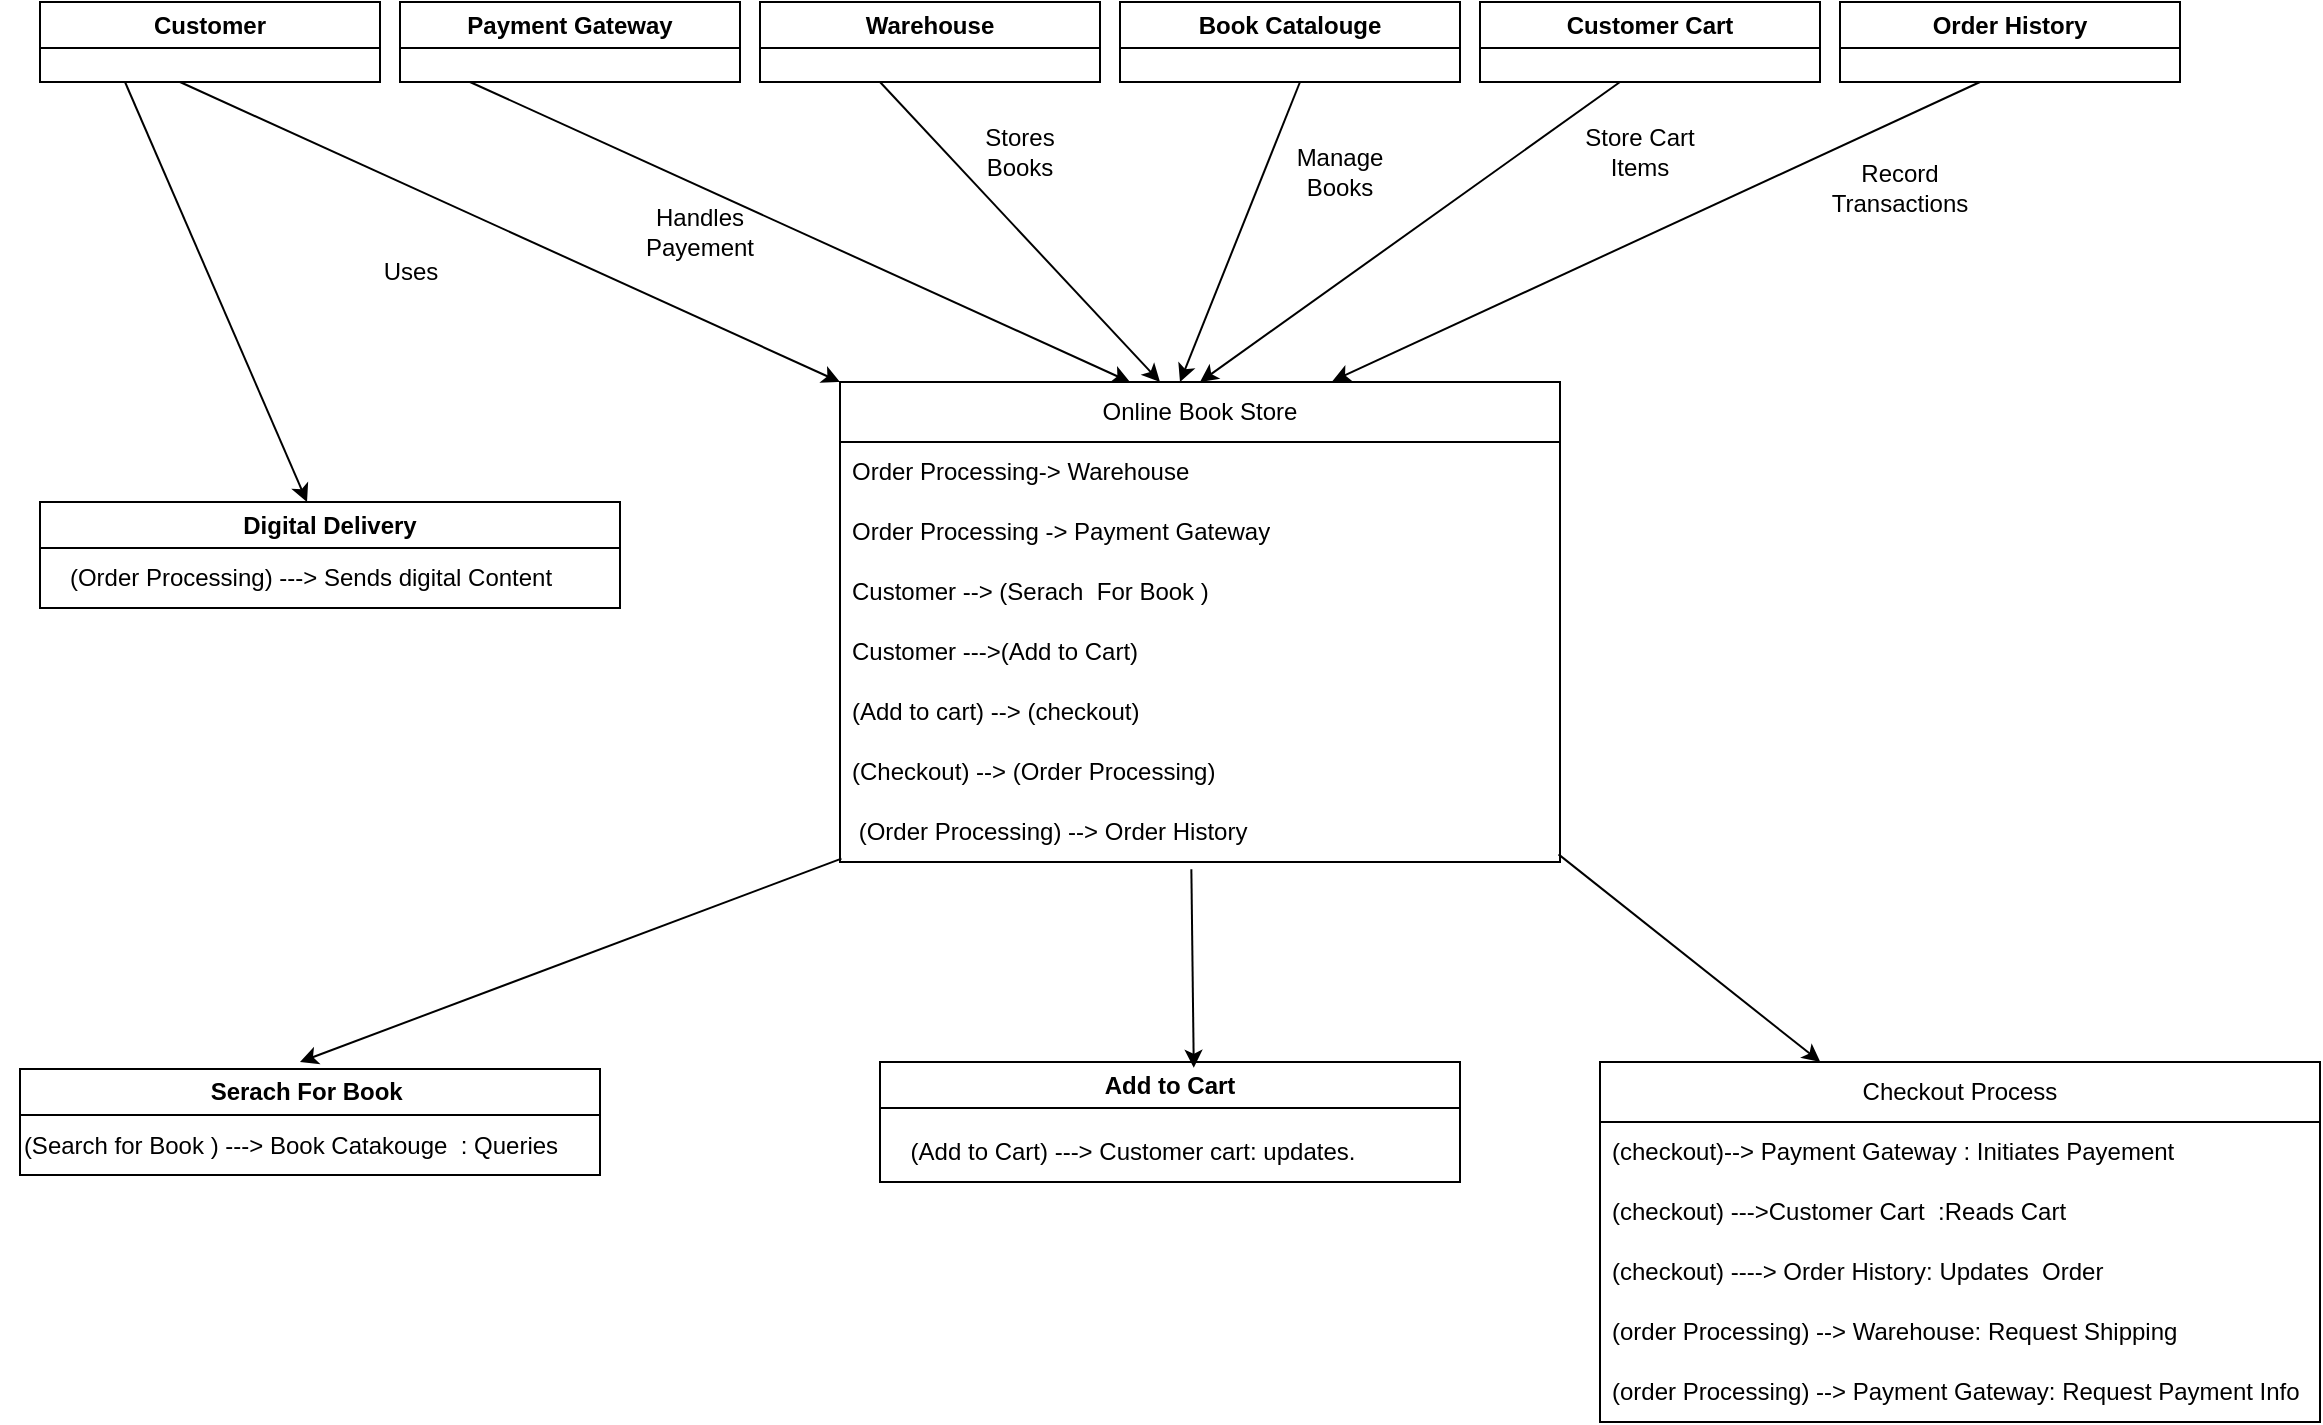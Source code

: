 <mxfile version="21.7.2" type="github">
  <diagram name="Page-1" id="e7e014a7-5840-1c2e-5031-d8a46d1fe8dd">
    <mxGraphModel dx="1431" dy="832" grid="1" gridSize="10" guides="1" tooltips="1" connect="1" arrows="1" fold="1" page="1" pageScale="1" pageWidth="1169" pageHeight="826" background="none" math="0" shadow="0">
      <root>
        <mxCell id="0" />
        <mxCell id="1" parent="0" />
        <mxCell id="bN8ejbelT_9eSDVCJ1QS-51" value="Customer" style="swimlane;whiteSpace=wrap;html=1;" parent="1" vertex="1">
          <mxGeometry x="40" y="110" width="170" height="40" as="geometry" />
        </mxCell>
        <mxCell id="bN8ejbelT_9eSDVCJ1QS-52" value="Payment Gateway" style="swimlane;whiteSpace=wrap;html=1;" parent="1" vertex="1">
          <mxGeometry x="220" y="110" width="170" height="40" as="geometry" />
        </mxCell>
        <mxCell id="bN8ejbelT_9eSDVCJ1QS-54" value="Warehouse" style="swimlane;whiteSpace=wrap;html=1;" parent="1" vertex="1">
          <mxGeometry x="400" y="110" width="170" height="40" as="geometry" />
        </mxCell>
        <mxCell id="bN8ejbelT_9eSDVCJ1QS-55" value="Book Catalouge" style="swimlane;whiteSpace=wrap;html=1;" parent="1" vertex="1">
          <mxGeometry x="580" y="110" width="170" height="40" as="geometry" />
        </mxCell>
        <mxCell id="bN8ejbelT_9eSDVCJ1QS-56" value="Customer Cart" style="swimlane;whiteSpace=wrap;html=1;" parent="1" vertex="1">
          <mxGeometry x="760" y="110" width="170" height="40" as="geometry" />
        </mxCell>
        <mxCell id="bN8ejbelT_9eSDVCJ1QS-57" value="Order History" style="swimlane;whiteSpace=wrap;html=1;" parent="1" vertex="1">
          <mxGeometry x="940" y="110" width="170" height="40" as="geometry" />
        </mxCell>
        <mxCell id="bN8ejbelT_9eSDVCJ1QS-80" value="Online Book Store" style="swimlane;fontStyle=0;childLayout=stackLayout;horizontal=1;startSize=30;horizontalStack=0;resizeParent=1;resizeParentMax=0;resizeLast=0;collapsible=1;marginBottom=0;whiteSpace=wrap;html=1;" parent="1" vertex="1">
          <mxGeometry x="440" y="300" width="360" height="240" as="geometry" />
        </mxCell>
        <mxCell id="bN8ejbelT_9eSDVCJ1QS-81" value="Order Processing-&amp;gt; Warehouse" style="text;strokeColor=none;fillColor=none;align=left;verticalAlign=middle;spacingLeft=4;spacingRight=4;overflow=hidden;points=[[0,0.5],[1,0.5]];portConstraint=eastwest;rotatable=0;whiteSpace=wrap;html=1;" parent="bN8ejbelT_9eSDVCJ1QS-80" vertex="1">
          <mxGeometry y="30" width="360" height="30" as="geometry" />
        </mxCell>
        <mxCell id="bN8ejbelT_9eSDVCJ1QS-82" value="Order Processing -&amp;gt; Payment Gateway" style="text;strokeColor=none;fillColor=none;align=left;verticalAlign=middle;spacingLeft=4;spacingRight=4;overflow=hidden;points=[[0,0.5],[1,0.5]];portConstraint=eastwest;rotatable=0;whiteSpace=wrap;html=1;" parent="bN8ejbelT_9eSDVCJ1QS-80" vertex="1">
          <mxGeometry y="60" width="360" height="30" as="geometry" />
        </mxCell>
        <mxCell id="bN8ejbelT_9eSDVCJ1QS-83" value="Customer --&amp;gt; (Serach&amp;nbsp; For Book )" style="text;strokeColor=none;fillColor=none;align=left;verticalAlign=middle;spacingLeft=4;spacingRight=4;overflow=hidden;points=[[0,0.5],[1,0.5]];portConstraint=eastwest;rotatable=0;whiteSpace=wrap;html=1;" parent="bN8ejbelT_9eSDVCJ1QS-80" vertex="1">
          <mxGeometry y="90" width="360" height="30" as="geometry" />
        </mxCell>
        <mxCell id="bN8ejbelT_9eSDVCJ1QS-94" value="Customer ---&amp;gt;(Add to Cart)" style="text;strokeColor=none;fillColor=none;align=left;verticalAlign=middle;spacingLeft=4;spacingRight=4;overflow=hidden;points=[[0,0.5],[1,0.5]];portConstraint=eastwest;rotatable=0;whiteSpace=wrap;html=1;" parent="bN8ejbelT_9eSDVCJ1QS-80" vertex="1">
          <mxGeometry y="120" width="360" height="30" as="geometry" />
        </mxCell>
        <mxCell id="bN8ejbelT_9eSDVCJ1QS-95" value="(Add to cart) --&amp;gt; (checkout)" style="text;strokeColor=none;fillColor=none;align=left;verticalAlign=middle;spacingLeft=4;spacingRight=4;overflow=hidden;points=[[0,0.5],[1,0.5]];portConstraint=eastwest;rotatable=0;whiteSpace=wrap;html=1;" parent="bN8ejbelT_9eSDVCJ1QS-80" vertex="1">
          <mxGeometry y="150" width="360" height="30" as="geometry" />
        </mxCell>
        <mxCell id="bN8ejbelT_9eSDVCJ1QS-96" value="(Checkout) --&amp;gt; (Order Processing)" style="text;strokeColor=none;fillColor=none;align=left;verticalAlign=middle;spacingLeft=4;spacingRight=4;overflow=hidden;points=[[0,0.5],[1,0.5]];portConstraint=eastwest;rotatable=0;whiteSpace=wrap;html=1;" parent="bN8ejbelT_9eSDVCJ1QS-80" vertex="1">
          <mxGeometry y="180" width="360" height="30" as="geometry" />
        </mxCell>
        <mxCell id="bN8ejbelT_9eSDVCJ1QS-97" value="&amp;nbsp;(Order Processing) --&amp;gt; Order History" style="text;strokeColor=none;fillColor=none;align=left;verticalAlign=middle;spacingLeft=4;spacingRight=4;overflow=hidden;points=[[0,0.5],[1,0.5]];portConstraint=eastwest;rotatable=0;whiteSpace=wrap;html=1;" parent="bN8ejbelT_9eSDVCJ1QS-80" vertex="1">
          <mxGeometry y="210" width="360" height="30" as="geometry" />
        </mxCell>
        <mxCell id="bN8ejbelT_9eSDVCJ1QS-99" value="" style="endArrow=classic;html=1;rounded=0;entryX=0;entryY=0;entryDx=0;entryDy=0;" parent="1" target="bN8ejbelT_9eSDVCJ1QS-80" edge="1">
          <mxGeometry width="50" height="50" relative="1" as="geometry">
            <mxPoint x="110" y="150" as="sourcePoint" />
            <mxPoint x="270" y="420" as="targetPoint" />
          </mxGeometry>
        </mxCell>
        <mxCell id="bN8ejbelT_9eSDVCJ1QS-101" value="Uses" style="text;html=1;align=center;verticalAlign=middle;resizable=0;points=[];autosize=1;strokeColor=none;fillColor=none;" parent="1" vertex="1">
          <mxGeometry x="200" y="230" width="50" height="30" as="geometry" />
        </mxCell>
        <mxCell id="bN8ejbelT_9eSDVCJ1QS-103" value="" style="endArrow=classic;html=1;rounded=0;entryX=0;entryY=0;entryDx=0;entryDy=0;" parent="1" edge="1">
          <mxGeometry width="50" height="50" relative="1" as="geometry">
            <mxPoint x="255" y="150" as="sourcePoint" />
            <mxPoint x="585" y="300" as="targetPoint" />
          </mxGeometry>
        </mxCell>
        <mxCell id="bN8ejbelT_9eSDVCJ1QS-104" value="Handles Payement" style="text;strokeColor=none;align=center;fillColor=none;html=1;verticalAlign=middle;whiteSpace=wrap;rounded=0;" parent="1" vertex="1">
          <mxGeometry x="340" y="210" width="60" height="30" as="geometry" />
        </mxCell>
        <mxCell id="bN8ejbelT_9eSDVCJ1QS-108" value="" style="endArrow=classic;html=1;rounded=0;" parent="1" edge="1">
          <mxGeometry width="50" height="50" relative="1" as="geometry">
            <mxPoint x="460" y="150" as="sourcePoint" />
            <mxPoint x="600" y="300" as="targetPoint" />
          </mxGeometry>
        </mxCell>
        <mxCell id="bN8ejbelT_9eSDVCJ1QS-109" value="Stores Books" style="text;strokeColor=none;align=center;fillColor=none;html=1;verticalAlign=middle;whiteSpace=wrap;rounded=0;" parent="1" vertex="1">
          <mxGeometry x="500" y="170" width="60" height="30" as="geometry" />
        </mxCell>
        <mxCell id="bN8ejbelT_9eSDVCJ1QS-110" value="" style="endArrow=classic;html=1;rounded=0;" parent="1" edge="1">
          <mxGeometry width="50" height="50" relative="1" as="geometry">
            <mxPoint x="670" y="150" as="sourcePoint" />
            <mxPoint x="610" y="300" as="targetPoint" />
          </mxGeometry>
        </mxCell>
        <mxCell id="bN8ejbelT_9eSDVCJ1QS-111" value="Manage Books" style="text;strokeColor=none;align=center;fillColor=none;html=1;verticalAlign=middle;whiteSpace=wrap;rounded=0;" parent="1" vertex="1">
          <mxGeometry x="660" y="180" width="60" height="30" as="geometry" />
        </mxCell>
        <mxCell id="bN8ejbelT_9eSDVCJ1QS-112" value="" style="endArrow=classic;html=1;rounded=0;entryX=0.5;entryY=0;entryDx=0;entryDy=0;" parent="1" target="bN8ejbelT_9eSDVCJ1QS-80" edge="1">
          <mxGeometry width="50" height="50" relative="1" as="geometry">
            <mxPoint x="830" y="150" as="sourcePoint" />
            <mxPoint x="640" y="290" as="targetPoint" />
          </mxGeometry>
        </mxCell>
        <mxCell id="bN8ejbelT_9eSDVCJ1QS-113" value="Store Cart Items" style="text;strokeColor=none;align=center;fillColor=none;html=1;verticalAlign=middle;whiteSpace=wrap;rounded=0;" parent="1" vertex="1">
          <mxGeometry x="810" y="170" width="60" height="30" as="geometry" />
        </mxCell>
        <mxCell id="bN8ejbelT_9eSDVCJ1QS-116" value="" style="endArrow=classic;html=1;rounded=0;entryX=0.684;entryY=-0.002;entryDx=0;entryDy=0;entryPerimeter=0;" parent="1" target="bN8ejbelT_9eSDVCJ1QS-80" edge="1">
          <mxGeometry width="50" height="50" relative="1" as="geometry">
            <mxPoint x="1010" y="150" as="sourcePoint" />
            <mxPoint x="800" y="300" as="targetPoint" />
          </mxGeometry>
        </mxCell>
        <mxCell id="bN8ejbelT_9eSDVCJ1QS-117" value="Record Transactions" style="text;strokeColor=none;align=center;fillColor=none;html=1;verticalAlign=middle;whiteSpace=wrap;rounded=0;" parent="1" vertex="1">
          <mxGeometry x="940" y="188" width="60" height="30" as="geometry" />
        </mxCell>
        <mxCell id="bN8ejbelT_9eSDVCJ1QS-119" value="Serach For Book&amp;nbsp;" style="swimlane;whiteSpace=wrap;html=1;" parent="1" vertex="1">
          <mxGeometry x="30" y="643.5" width="290" height="53" as="geometry" />
        </mxCell>
        <mxCell id="bN8ejbelT_9eSDVCJ1QS-133" value="(Search for Book ) ---&amp;gt; Book Catakouge&amp;nbsp; : Queries" style="text;html=1;align=center;verticalAlign=middle;resizable=0;points=[];autosize=1;strokeColor=none;fillColor=none;" parent="bN8ejbelT_9eSDVCJ1QS-119" vertex="1">
          <mxGeometry x="-10" y="23" width="290" height="30" as="geometry" />
        </mxCell>
        <mxCell id="bN8ejbelT_9eSDVCJ1QS-131" value="Add to Cart" style="swimlane;whiteSpace=wrap;html=1;" parent="1" vertex="1">
          <mxGeometry x="460" y="640" width="290" height="60" as="geometry" />
        </mxCell>
        <mxCell id="bN8ejbelT_9eSDVCJ1QS-134" value="(Add to Cart) ---&amp;gt; Customer cart: updates." style="text;html=1;align=center;verticalAlign=middle;resizable=0;points=[];autosize=1;strokeColor=none;fillColor=none;" parent="bN8ejbelT_9eSDVCJ1QS-131" vertex="1">
          <mxGeometry x="1" y="30" width="250" height="30" as="geometry" />
        </mxCell>
        <mxCell id="bN8ejbelT_9eSDVCJ1QS-136" value="Checkout Process" style="swimlane;fontStyle=0;childLayout=stackLayout;horizontal=1;startSize=30;horizontalStack=0;resizeParent=1;resizeParentMax=0;resizeLast=0;collapsible=1;marginBottom=0;whiteSpace=wrap;html=1;" parent="1" vertex="1">
          <mxGeometry x="820" y="640" width="360" height="180" as="geometry" />
        </mxCell>
        <mxCell id="bN8ejbelT_9eSDVCJ1QS-137" value="(checkout)--&amp;gt; Payment Gateway : Initiates Payement" style="text;strokeColor=none;fillColor=none;align=left;verticalAlign=middle;spacingLeft=4;spacingRight=4;overflow=hidden;points=[[0,0.5],[1,0.5]];portConstraint=eastwest;rotatable=0;whiteSpace=wrap;html=1;" parent="bN8ejbelT_9eSDVCJ1QS-136" vertex="1">
          <mxGeometry y="30" width="360" height="30" as="geometry" />
        </mxCell>
        <mxCell id="bN8ejbelT_9eSDVCJ1QS-138" value="(checkout) ---&amp;gt;Customer Cart&amp;nbsp; :Reads Cart&amp;nbsp;" style="text;strokeColor=none;fillColor=none;align=left;verticalAlign=middle;spacingLeft=4;spacingRight=4;overflow=hidden;points=[[0,0.5],[1,0.5]];portConstraint=eastwest;rotatable=0;whiteSpace=wrap;html=1;" parent="bN8ejbelT_9eSDVCJ1QS-136" vertex="1">
          <mxGeometry y="60" width="360" height="30" as="geometry" />
        </mxCell>
        <mxCell id="bN8ejbelT_9eSDVCJ1QS-139" value="(checkout) ----&amp;gt; Order History: Updates&amp;nbsp; Order" style="text;strokeColor=none;fillColor=none;align=left;verticalAlign=middle;spacingLeft=4;spacingRight=4;overflow=hidden;points=[[0,0.5],[1,0.5]];portConstraint=eastwest;rotatable=0;whiteSpace=wrap;html=1;" parent="bN8ejbelT_9eSDVCJ1QS-136" vertex="1">
          <mxGeometry y="90" width="360" height="30" as="geometry" />
        </mxCell>
        <mxCell id="bN8ejbelT_9eSDVCJ1QS-140" value="(order Processing) --&amp;gt; Warehouse: Request Shipping" style="text;strokeColor=none;fillColor=none;align=left;verticalAlign=middle;spacingLeft=4;spacingRight=4;overflow=hidden;points=[[0,0.5],[1,0.5]];portConstraint=eastwest;rotatable=0;whiteSpace=wrap;html=1;" parent="bN8ejbelT_9eSDVCJ1QS-136" vertex="1">
          <mxGeometry y="120" width="360" height="30" as="geometry" />
        </mxCell>
        <mxCell id="bN8ejbelT_9eSDVCJ1QS-144" value="(order Processing) --&amp;gt; Payment Gateway: Request Payment Info" style="text;strokeColor=none;fillColor=none;align=left;verticalAlign=middle;spacingLeft=4;spacingRight=4;overflow=hidden;points=[[0,0.5],[1,0.5]];portConstraint=eastwest;rotatable=0;whiteSpace=wrap;html=1;" parent="bN8ejbelT_9eSDVCJ1QS-136" vertex="1">
          <mxGeometry y="150" width="360" height="30" as="geometry" />
        </mxCell>
        <mxCell id="X1DthcNv0IBif_6e_-xS-1" value="Digital Delivery" style="swimlane;whiteSpace=wrap;html=1;" vertex="1" parent="1">
          <mxGeometry x="40" y="360" width="290" height="53" as="geometry" />
        </mxCell>
        <mxCell id="X1DthcNv0IBif_6e_-xS-2" value="(Order Processing) ---&amp;gt; Sends digital Content" style="text;html=1;align=center;verticalAlign=middle;resizable=0;points=[];autosize=1;strokeColor=none;fillColor=none;" vertex="1" parent="X1DthcNv0IBif_6e_-xS-1">
          <mxGeometry x="5" y="23" width="260" height="30" as="geometry" />
        </mxCell>
        <mxCell id="X1DthcNv0IBif_6e_-xS-3" value="" style="endArrow=classic;html=1;rounded=0;entryX=0.306;entryY=0;entryDx=0;entryDy=0;entryPerimeter=0;exitX=0.998;exitY=0.873;exitDx=0;exitDy=0;exitPerimeter=0;" edge="1" parent="1" source="bN8ejbelT_9eSDVCJ1QS-97" target="bN8ejbelT_9eSDVCJ1QS-136">
          <mxGeometry width="50" height="50" relative="1" as="geometry">
            <mxPoint x="730" y="510" as="sourcePoint" />
            <mxPoint x="780" y="460" as="targetPoint" />
          </mxGeometry>
        </mxCell>
        <mxCell id="X1DthcNv0IBif_6e_-xS-4" value="" style="endArrow=classic;html=1;rounded=0;entryX=0.541;entryY=0.048;entryDx=0;entryDy=0;entryPerimeter=0;exitX=0.488;exitY=1.122;exitDx=0;exitDy=0;exitPerimeter=0;" edge="1" parent="1" source="bN8ejbelT_9eSDVCJ1QS-97" target="bN8ejbelT_9eSDVCJ1QS-131">
          <mxGeometry width="50" height="50" relative="1" as="geometry">
            <mxPoint x="730" y="510" as="sourcePoint" />
            <mxPoint x="780" y="460" as="targetPoint" />
          </mxGeometry>
        </mxCell>
        <mxCell id="X1DthcNv0IBif_6e_-xS-5" value="" style="endArrow=classic;html=1;rounded=0;exitX=0.002;exitY=0.944;exitDx=0;exitDy=0;exitPerimeter=0;" edge="1" parent="1" source="bN8ejbelT_9eSDVCJ1QS-97">
          <mxGeometry width="50" height="50" relative="1" as="geometry">
            <mxPoint x="250" y="490" as="sourcePoint" />
            <mxPoint x="170" y="640" as="targetPoint" />
          </mxGeometry>
        </mxCell>
        <mxCell id="X1DthcNv0IBif_6e_-xS-6" value="" style="endArrow=classic;html=1;rounded=0;exitX=0.25;exitY=1;exitDx=0;exitDy=0;" edge="1" parent="1" source="bN8ejbelT_9eSDVCJ1QS-51" target="X1DthcNv0IBif_6e_-xS-1">
          <mxGeometry width="50" height="50" relative="1" as="geometry">
            <mxPoint x="10" y="250" as="sourcePoint" />
            <mxPoint x="60" y="200" as="targetPoint" />
          </mxGeometry>
        </mxCell>
      </root>
    </mxGraphModel>
  </diagram>
</mxfile>
